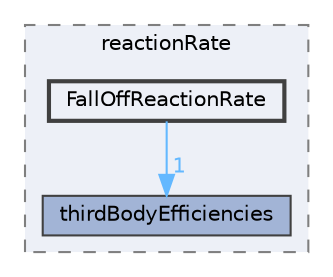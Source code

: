 digraph "src/thermophysicalModels/specie/reaction/reactionRate/FallOffReactionRate"
{
 // LATEX_PDF_SIZE
  bgcolor="transparent";
  edge [fontname=Helvetica,fontsize=10,labelfontname=Helvetica,labelfontsize=10];
  node [fontname=Helvetica,fontsize=10,shape=box,height=0.2,width=0.4];
  compound=true
  subgraph clusterdir_0b3172b66393f2c7ce0778392f9f1c0a {
    graph [ bgcolor="#edf0f7", pencolor="grey50", label="reactionRate", fontname=Helvetica,fontsize=10 style="filled,dashed", URL="dir_0b3172b66393f2c7ce0778392f9f1c0a.html",tooltip=""]
  dir_523722df2710d93eb23d06dec1cd4b64 [label="thirdBodyEfficiencies", fillcolor="#a2b4d6", color="grey25", style="filled", URL="dir_523722df2710d93eb23d06dec1cd4b64.html",tooltip=""];
  dir_0f89f7ad6d17703b87e1bae5b1d70048 [label="FallOffReactionRate", fillcolor="#edf0f7", color="grey25", style="filled,bold", URL="dir_0f89f7ad6d17703b87e1bae5b1d70048.html",tooltip=""];
  }
  dir_0f89f7ad6d17703b87e1bae5b1d70048->dir_523722df2710d93eb23d06dec1cd4b64 [headlabel="1", labeldistance=1.5 headhref="dir_001291_004031.html" href="dir_001291_004031.html" color="steelblue1" fontcolor="steelblue1"];
}
